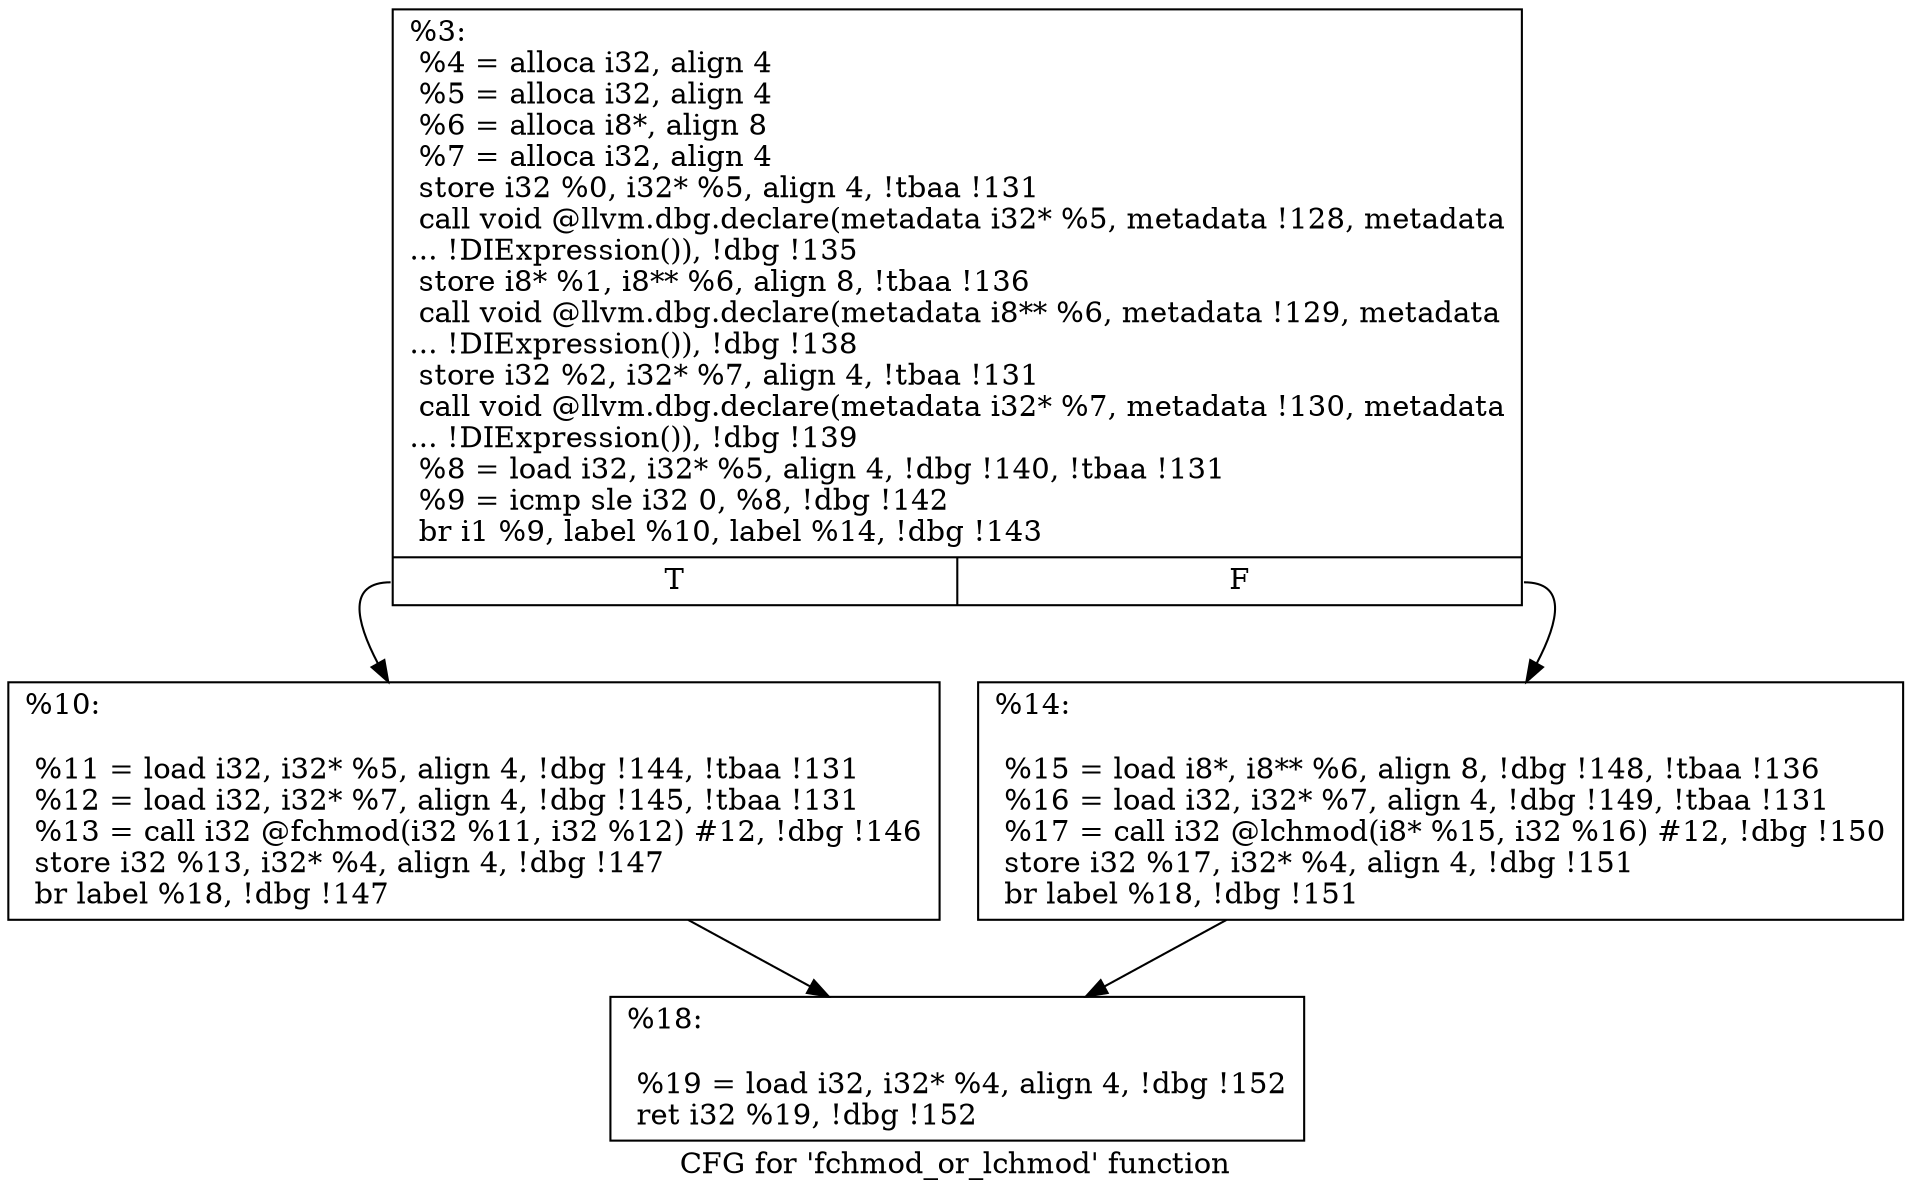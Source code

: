 digraph "CFG for 'fchmod_or_lchmod' function" {
	label="CFG for 'fchmod_or_lchmod' function";

	Node0x2676f30 [shape=record,label="{%3:\l  %4 = alloca i32, align 4\l  %5 = alloca i32, align 4\l  %6 = alloca i8*, align 8\l  %7 = alloca i32, align 4\l  store i32 %0, i32* %5, align 4, !tbaa !131\l  call void @llvm.dbg.declare(metadata i32* %5, metadata !128, metadata\l... !DIExpression()), !dbg !135\l  store i8* %1, i8** %6, align 8, !tbaa !136\l  call void @llvm.dbg.declare(metadata i8** %6, metadata !129, metadata\l... !DIExpression()), !dbg !138\l  store i32 %2, i32* %7, align 4, !tbaa !131\l  call void @llvm.dbg.declare(metadata i32* %7, metadata !130, metadata\l... !DIExpression()), !dbg !139\l  %8 = load i32, i32* %5, align 4, !dbg !140, !tbaa !131\l  %9 = icmp sle i32 0, %8, !dbg !142\l  br i1 %9, label %10, label %14, !dbg !143\l|{<s0>T|<s1>F}}"];
	Node0x2676f30:s0 -> Node0x2677030;
	Node0x2676f30:s1 -> Node0x2677080;
	Node0x2677030 [shape=record,label="{%10:\l\l  %11 = load i32, i32* %5, align 4, !dbg !144, !tbaa !131\l  %12 = load i32, i32* %7, align 4, !dbg !145, !tbaa !131\l  %13 = call i32 @fchmod(i32 %11, i32 %12) #12, !dbg !146\l  store i32 %13, i32* %4, align 4, !dbg !147\l  br label %18, !dbg !147\l}"];
	Node0x2677030 -> Node0x26770d0;
	Node0x2677080 [shape=record,label="{%14:\l\l  %15 = load i8*, i8** %6, align 8, !dbg !148, !tbaa !136\l  %16 = load i32, i32* %7, align 4, !dbg !149, !tbaa !131\l  %17 = call i32 @lchmod(i8* %15, i32 %16) #12, !dbg !150\l  store i32 %17, i32* %4, align 4, !dbg !151\l  br label %18, !dbg !151\l}"];
	Node0x2677080 -> Node0x26770d0;
	Node0x26770d0 [shape=record,label="{%18:\l\l  %19 = load i32, i32* %4, align 4, !dbg !152\l  ret i32 %19, !dbg !152\l}"];
}
